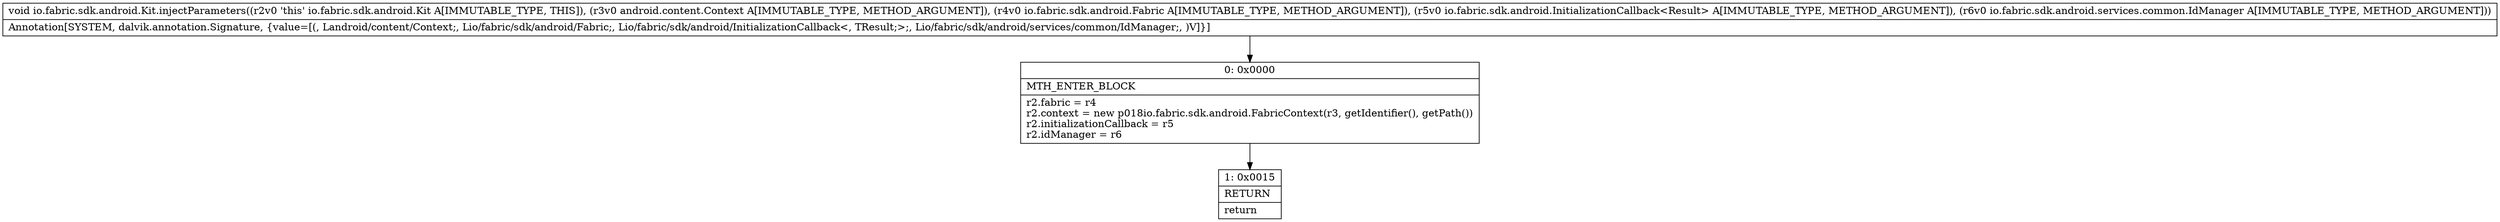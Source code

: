 digraph "CFG forio.fabric.sdk.android.Kit.injectParameters(Landroid\/content\/Context;Lio\/fabric\/sdk\/android\/Fabric;Lio\/fabric\/sdk\/android\/InitializationCallback;Lio\/fabric\/sdk\/android\/services\/common\/IdManager;)V" {
Node_0 [shape=record,label="{0\:\ 0x0000|MTH_ENTER_BLOCK\l|r2.fabric = r4\lr2.context = new p018io.fabric.sdk.android.FabricContext(r3, getIdentifier(), getPath())\lr2.initializationCallback = r5\lr2.idManager = r6\l}"];
Node_1 [shape=record,label="{1\:\ 0x0015|RETURN\l|return\l}"];
MethodNode[shape=record,label="{void io.fabric.sdk.android.Kit.injectParameters((r2v0 'this' io.fabric.sdk.android.Kit A[IMMUTABLE_TYPE, THIS]), (r3v0 android.content.Context A[IMMUTABLE_TYPE, METHOD_ARGUMENT]), (r4v0 io.fabric.sdk.android.Fabric A[IMMUTABLE_TYPE, METHOD_ARGUMENT]), (r5v0 io.fabric.sdk.android.InitializationCallback\<Result\> A[IMMUTABLE_TYPE, METHOD_ARGUMENT]), (r6v0 io.fabric.sdk.android.services.common.IdManager A[IMMUTABLE_TYPE, METHOD_ARGUMENT]))  | Annotation[SYSTEM, dalvik.annotation.Signature, \{value=[(, Landroid\/content\/Context;, Lio\/fabric\/sdk\/android\/Fabric;, Lio\/fabric\/sdk\/android\/InitializationCallback\<, TResult;\>;, Lio\/fabric\/sdk\/android\/services\/common\/IdManager;, )V]\}]\l}"];
MethodNode -> Node_0;
Node_0 -> Node_1;
}

